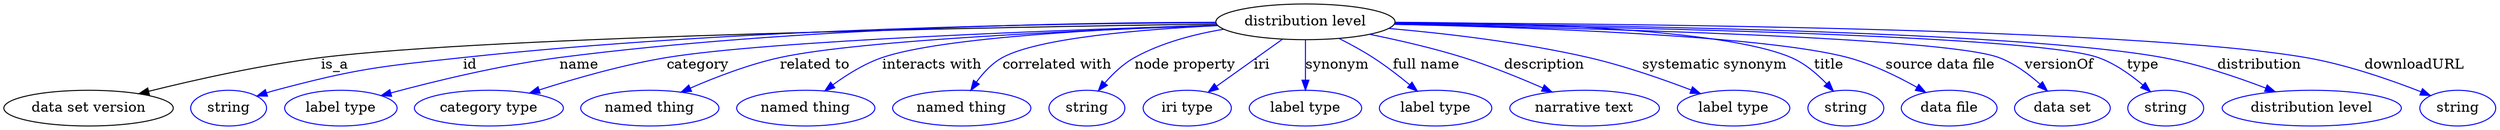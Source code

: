 digraph {
	graph [bb="0,0,2055.2,123"];
	node [label="\N"];
	"distribution level"	 [height=0.5,
		label="distribution level",
		pos="1072.6,105",
		width=1.9679];
	"data set version"	 [height=0.5,
		pos="65.644,18",
		width=1.8234];
	"distribution level" -> "data set version"	 [label=is_a,
		lp="270.64,61.5",
		pos="e,107.86,31.886 1001.7,103.8 831.15,100.59 401.69,90.563 259.64,69 210.81,61.587 156.54,46.734 117.85,34.961"];
	id	 [color=blue,
		height=0.5,
		label=string,
		pos="179.64,18",
		width=0.84854];
	"distribution level" -> id	 [color=blue,
		label=id,
		lp="385.14,61.5",
		pos="e,203.42,29.725 1002.3,102.7 850.9,97.532 498.47,84.251 379.64,69 307.63,59.757 288.72,58.366 219.64,36 217.38,35.268 215.08,34.446 \
212.77,33.568",
		style=solid];
	name	 [color=blue,
		height=0.5,
		label="label type",
		pos="273.64,18",
		width=1.2638];
	"distribution level" -> name	 [color=blue,
		label=name,
		lp="478.14,61.5",
		pos="e,308.32,29.907 1002.4,102.47 864.93,97.248 564.85,84.468 462.64,69 412.21,61.367 355.95,45.154 318.03,33.046",
		style=solid];
	category	 [color=blue,
		height=0.5,
		label="category type",
		pos="395.64,18",
		width=1.6249];
	"distribution level" -> category	 [color=blue,
		label=category,
		lp="578.14,61.5",
		pos="e,431.62,32.294 1002.4,102.22 881.42,97.07 638.41,85.101 554.64,69 515.6,61.495 472.75,47.393 441.38,35.916",
		style=solid];
	"related to"	 [color=blue,
		height=0.5,
		label="named thing",
		pos="527.64,18",
		width=1.5346];
	"distribution level" -> "related to"	 [color=blue,
		label="related to",
		lp="675.64,61.5",
		pos="e,557.34,33.494 1003,101.7 900.59,96.397 714.7,84.949 649.64,69 620.84,61.937 590.03,49.014 566.58,37.944",
		style=solid];
	"interacts with"	 [color=blue,
		height=0.5,
		label="named thing",
		pos="655.64,18",
		width=1.5346];
	"distribution level" -> "interacts with"	 [color=blue,
		label="interacts with",
		lp="772.64,61.5",
		pos="e,676.3,34.98 1003,101.32 919.11,96.231 783.4,85.731 735.64,69 717.32,62.581 698.91,51.262 684.38,40.915",
		style=solid];
	"correlated with"	 [color=blue,
		height=0.5,
		label="named thing",
		pos="783.64,18",
		width=1.5346];
	"distribution level" -> "correlated with"	 [color=blue,
		label="correlated with",
		lp="874.64,61.5",
		pos="e,796.01,35.555 1004.8,99.602 944.9,93.971 862.74,83.869 833.64,69 821.74,62.917 810.99,52.912 802.54,43.368",
		style=solid];
	"node property"	 [color=blue,
		height=0.5,
		label=string,
		pos="887.64,18",
		width=0.84854];
	"distribution level" -> "node property"	 [color=blue,
		label="node property",
		lp="975.64,61.5",
		pos="e,899.9,34.538 1011.5,95.898 987.33,90.509 960.06,82.075 937.64,69 925.93,62.168 915.1,51.864 906.53,42.303",
		style=solid];
	iri	 [color=blue,
		height=0.5,
		label="iri type",
		pos="972.64,18",
		width=1.011];
	"distribution level" -> iri	 [color=blue,
		label=iri,
		lp="1035.1,61.5",
		pos="e,990.83,33.824 1052.4,87.394 1036.9,73.911 1015.4,55.208 998.64,40.617",
		style=solid];
	synonym	 [color=blue,
		height=0.5,
		label="label type",
		pos="1072.6,18",
		width=1.2638];
	"distribution level" -> synonym	 [color=blue,
		label=synonym,
		lp="1098.1,61.5",
		pos="e,1072.6,36.003 1072.6,86.974 1072.6,75.192 1072.6,59.561 1072.6,46.158",
		style=solid];
	"full name"	 [color=blue,
		height=0.5,
		label="label type",
		pos="1181.6,18",
		width=1.2638];
	"distribution level" -> "full name"	 [color=blue,
		label="full name",
		lp="1172.1,61.5",
		pos="e,1165.3,34.882 1100.2,88.345 1109.2,82.547 1119,75.788 1127.6,69 1138.1,60.761 1148.9,50.884 1158,42.025",
		style=solid];
	description	 [color=blue,
		height=0.5,
		label="narrative text",
		pos="1302.6,18",
		width=1.6068];
	"distribution level" -> description	 [color=blue,
		label=description,
		lp="1267.1,61.5",
		pos="e,1274.9,34.069 1125.6,92.91 1149.5,86.802 1177.9,78.634 1202.6,69 1224.2,60.601 1247.4,49.001 1265.9,38.986",
		style=solid];
	"systematic synonym"	 [color=blue,
		height=0.5,
		label="label type",
		pos="1423.6,18",
		width=1.2638];
	"distribution level" -> "systematic synonym"	 [color=blue,
		label="systematic synonym",
		lp="1399.6,61.5",
		pos="e,1395.3,32.165 1139.2,98.808 1185.4,93.478 1248,84.186 1301.6,69 1330.8,60.754 1362.2,47.476 1385.9,36.535",
		style=solid];
	title	 [color=blue,
		height=0.5,
		label=string,
		pos="1517.6,18",
		width=0.84854];
	"distribution level" -> title	 [color=blue,
		label=title,
		lp="1494.6,61.5",
		pos="e,1504.2,34.355 1143.6,103.62 1239.4,100.87 1404.6,92.74 1459.6,69 1473.8,62.909 1486.9,52.032 1497.1,41.882",
		style=solid];
	"source data file"	 [color=blue,
		height=0.5,
		label="data file",
		pos="1605.6,18",
		width=1.1013];
	"distribution level" -> "source data file"	 [color=blue,
		label="source data file",
		lp="1587.6,61.5",
		pos="e,1583.5,33.134 1143.1,102.65 1248.7,98.548 1442.9,88.575 1509.6,69 1532.6,62.261 1556.4,49.674 1574.6,38.691",
		style=solid];
	versionOf	 [color=blue,
		height=0.5,
		label="data set",
		pos="1700.6,18",
		width=1.0471];
	"distribution level" -> versionOf	 [color=blue,
		label=versionOf,
		lp="1688.1,61.5",
		pos="e,1684.7,34.515 1143,102.76 1283.4,97.959 1588.8,85.739 1633.6,69 1649.7,63.017 1665,51.85 1677,41.488",
		style=solid];
	type	 [color=blue,
		height=0.5,
		label=string,
		pos="1786.6,18",
		width=0.84854];
	"distribution level" -> type	 [color=blue,
		label=type,
		lp="1758.6,61.5",
		pos="e,1771.5,33.822 1143.2,103.41 1299.8,99.538 1666.7,88.501 1719.6,69 1736.2,62.904 1752,51.235 1764.1,40.596",
		style=solid];
	distribution	 [color=blue,
		height=0.5,
		label="distribution level",
		pos="1905.6,18",
		width=1.9679];
	"distribution level" -> distribution	 [color=blue,
		label=distribution,
		lp="1855.1,61.5",
		pos="e,1873.2,34.018 1143.6,104.23 1297.1,102.1 1655.8,94.476 1774.6,69 1805.5,62.375 1838.7,49.408 1863.9,38.207",
		style=solid];
	downloadURL	 [color=blue,
		height=0.5,
		label=string,
		pos="2024.6,18",
		width=0.84854];
	"distribution level" -> downloadURL	 [color=blue,
		label=downloadURL,
		lp="1983.1,61.5",
		pos="e,2001.2,29.824 1143.5,104.51 1315,102.91 1748.5,96.213 1890.6,69 1926.6,62.122 1965.4,46.335 1992,34.134",
		style=solid];
}
